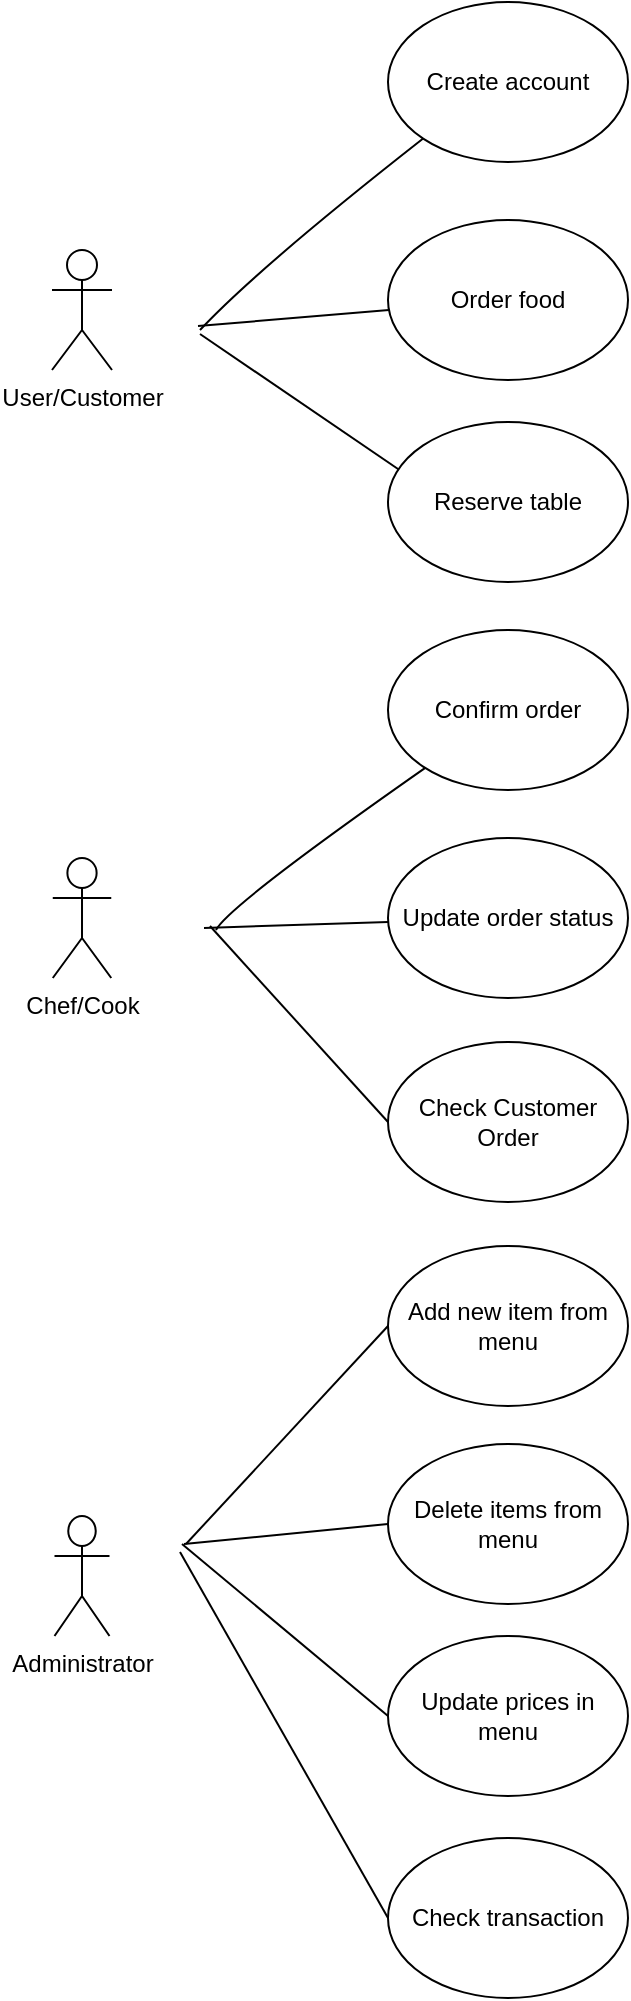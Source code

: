<mxfile version="24.7.16">
  <diagram name="Halaman-1" id="ObFLJeS9qQZl7YnD-v4r">
    <mxGraphModel grid="0" page="0" gridSize="10" guides="1" tooltips="1" connect="1" arrows="1" fold="1" pageScale="1" pageWidth="827" pageHeight="1169" math="0" shadow="0">
      <root>
        <mxCell id="0" />
        <mxCell id="1" parent="0" />
        <mxCell id="1LBqU2Wwcfrp1KMqEb4k-1" value="User/Customer&lt;div&gt;&lt;br&gt;&lt;/div&gt;" style="shape=umlActor;verticalLabelPosition=bottom;verticalAlign=top;html=1;outlineConnect=0;" vertex="1" parent="1">
          <mxGeometry x="74" y="-14" width="30" height="60" as="geometry" />
        </mxCell>
        <mxCell id="1LBqU2Wwcfrp1KMqEb4k-2" value="Chef/Cook" style="shape=umlActor;verticalLabelPosition=bottom;verticalAlign=top;html=1;outlineConnect=0;" vertex="1" parent="1">
          <mxGeometry x="74.38" y="290" width="29.25" height="60" as="geometry" />
        </mxCell>
        <mxCell id="1LBqU2Wwcfrp1KMqEb4k-3" value="Administrator" style="shape=umlActor;verticalLabelPosition=bottom;verticalAlign=top;html=1;outlineConnect=0;" vertex="1" parent="1">
          <mxGeometry x="75.25" y="619" width="27.5" height="60" as="geometry" />
        </mxCell>
        <mxCell id="1LBqU2Wwcfrp1KMqEb4k-7" value="" style="endArrow=none;html=1;rounded=0;fontSize=12;startSize=8;endSize=8;curved=1;" edge="1" parent="1">
          <mxGeometry width="50" height="50" relative="1" as="geometry">
            <mxPoint x="148" y="28" as="sourcePoint" />
            <mxPoint x="258" y="103" as="targetPoint" />
          </mxGeometry>
        </mxCell>
        <mxCell id="1LBqU2Wwcfrp1KMqEb4k-8" value="" style="endArrow=none;html=1;rounded=0;fontSize=12;startSize=8;endSize=8;curved=1;entryX=0;entryY=1;entryDx=0;entryDy=0;" edge="1" parent="1" target="1LBqU2Wwcfrp1KMqEb4k-12">
          <mxGeometry width="50" height="50" relative="1" as="geometry">
            <mxPoint x="148" y="26" as="sourcePoint" />
            <mxPoint x="198" y="-24" as="targetPoint" />
            <Array as="points">
              <mxPoint x="177" y="-5" />
            </Array>
          </mxGeometry>
        </mxCell>
        <mxCell id="1LBqU2Wwcfrp1KMqEb4k-9" value="" style="endArrow=none;html=1;rounded=0;fontSize=12;startSize=8;endSize=8;curved=1;" edge="1" parent="1" target="1LBqU2Wwcfrp1KMqEb4k-10">
          <mxGeometry width="50" height="50" relative="1" as="geometry">
            <mxPoint x="147" y="24" as="sourcePoint" />
            <mxPoint x="290" y="122" as="targetPoint" />
            <Array as="points" />
          </mxGeometry>
        </mxCell>
        <mxCell id="1LBqU2Wwcfrp1KMqEb4k-10" value="Order food" style="ellipse;whiteSpace=wrap;html=1;" vertex="1" parent="1">
          <mxGeometry x="242" y="-29.0" width="120" height="80" as="geometry" />
        </mxCell>
        <mxCell id="1LBqU2Wwcfrp1KMqEb4k-11" value="Reserve table" style="ellipse;whiteSpace=wrap;html=1;" vertex="1" parent="1">
          <mxGeometry x="242" y="72" width="120" height="80" as="geometry" />
        </mxCell>
        <mxCell id="1LBqU2Wwcfrp1KMqEb4k-12" value="Create account" style="ellipse;whiteSpace=wrap;html=1;" vertex="1" parent="1">
          <mxGeometry x="242" y="-138" width="120" height="80" as="geometry" />
        </mxCell>
        <mxCell id="1LBqU2Wwcfrp1KMqEb4k-13" value="" style="endArrow=none;html=1;rounded=0;fontSize=12;startSize=8;endSize=8;curved=1;entryX=0;entryY=0.5;entryDx=0;entryDy=0;" edge="1" parent="1" target="1LBqU2Wwcfrp1KMqEb4k-18">
          <mxGeometry width="50" height="50" relative="1" as="geometry">
            <mxPoint x="153" y="324" as="sourcePoint" />
            <mxPoint x="266" y="235" as="targetPoint" />
          </mxGeometry>
        </mxCell>
        <mxCell id="1LBqU2Wwcfrp1KMqEb4k-14" value="" style="endArrow=none;html=1;rounded=0;fontSize=12;startSize=8;endSize=8;curved=1;" edge="1" parent="1" target="1LBqU2Wwcfrp1KMqEb4k-17">
          <mxGeometry width="50" height="50" relative="1" as="geometry">
            <mxPoint x="150" y="325" as="sourcePoint" />
            <mxPoint x="200" y="275" as="targetPoint" />
          </mxGeometry>
        </mxCell>
        <mxCell id="1LBqU2Wwcfrp1KMqEb4k-15" value="" style="endArrow=none;html=1;rounded=0;fontSize=12;startSize=8;endSize=8;curved=1;" edge="1" parent="1" target="1LBqU2Wwcfrp1KMqEb4k-16">
          <mxGeometry width="50" height="50" relative="1" as="geometry">
            <mxPoint x="156" y="326" as="sourcePoint" />
            <mxPoint x="266" y="235" as="targetPoint" />
            <Array as="points">
              <mxPoint x="162" y="314" />
            </Array>
          </mxGeometry>
        </mxCell>
        <mxCell id="1LBqU2Wwcfrp1KMqEb4k-16" value="Confirm order" style="ellipse;whiteSpace=wrap;html=1;" vertex="1" parent="1">
          <mxGeometry x="242" y="176" width="120" height="80" as="geometry" />
        </mxCell>
        <mxCell id="1LBqU2Wwcfrp1KMqEb4k-17" value="Update order status" style="ellipse;whiteSpace=wrap;html=1;" vertex="1" parent="1">
          <mxGeometry x="242" y="280" width="120" height="80" as="geometry" />
        </mxCell>
        <mxCell id="1LBqU2Wwcfrp1KMqEb4k-18" value="Check Customer Order" style="ellipse;whiteSpace=wrap;html=1;" vertex="1" parent="1">
          <mxGeometry x="242" y="382" width="120" height="80" as="geometry" />
        </mxCell>
        <mxCell id="1LBqU2Wwcfrp1KMqEb4k-19" value="Add new item from menu" style="ellipse;whiteSpace=wrap;html=1;" vertex="1" parent="1">
          <mxGeometry x="242" y="484" width="120" height="80" as="geometry" />
        </mxCell>
        <mxCell id="1LBqU2Wwcfrp1KMqEb4k-20" value="Delete items from menu" style="ellipse;whiteSpace=wrap;html=1;" vertex="1" parent="1">
          <mxGeometry x="242" y="583" width="120" height="80" as="geometry" />
        </mxCell>
        <mxCell id="1LBqU2Wwcfrp1KMqEb4k-21" value="Update prices in menu" style="ellipse;whiteSpace=wrap;html=1;" vertex="1" parent="1">
          <mxGeometry x="242" y="679" width="120" height="80" as="geometry" />
        </mxCell>
        <mxCell id="1LBqU2Wwcfrp1KMqEb4k-22" value="Check transaction" style="ellipse;whiteSpace=wrap;html=1;" vertex="1" parent="1">
          <mxGeometry x="242" y="780" width="120" height="80" as="geometry" />
        </mxCell>
        <mxCell id="1LBqU2Wwcfrp1KMqEb4k-24" value="" style="endArrow=none;html=1;rounded=0;fontSize=12;startSize=8;endSize=8;curved=1;entryX=0;entryY=0.5;entryDx=0;entryDy=0;" edge="1" parent="1" target="1LBqU2Wwcfrp1KMqEb4k-19">
          <mxGeometry width="50" height="50" relative="1" as="geometry">
            <mxPoint x="141" y="633" as="sourcePoint" />
            <mxPoint x="191" y="583" as="targetPoint" />
          </mxGeometry>
        </mxCell>
        <mxCell id="1LBqU2Wwcfrp1KMqEb4k-25" value="" style="endArrow=none;html=1;rounded=0;fontSize=12;startSize=8;endSize=8;curved=1;entryX=0;entryY=0.5;entryDx=0;entryDy=0;" edge="1" parent="1" target="1LBqU2Wwcfrp1KMqEb4k-20">
          <mxGeometry width="50" height="50" relative="1" as="geometry">
            <mxPoint x="140" y="633" as="sourcePoint" />
            <mxPoint x="190" y="583" as="targetPoint" />
          </mxGeometry>
        </mxCell>
        <mxCell id="1LBqU2Wwcfrp1KMqEb4k-26" value="" style="endArrow=none;html=1;rounded=0;fontSize=12;startSize=8;endSize=8;curved=1;entryX=0;entryY=0.5;entryDx=0;entryDy=0;" edge="1" parent="1" target="1LBqU2Wwcfrp1KMqEb4k-21">
          <mxGeometry width="50" height="50" relative="1" as="geometry">
            <mxPoint x="139" y="633" as="sourcePoint" />
            <mxPoint x="189" y="583" as="targetPoint" />
          </mxGeometry>
        </mxCell>
        <mxCell id="1LBqU2Wwcfrp1KMqEb4k-27" value="" style="endArrow=none;html=1;rounded=0;fontSize=12;startSize=8;endSize=8;curved=1;entryX=0;entryY=0.5;entryDx=0;entryDy=0;" edge="1" parent="1" target="1LBqU2Wwcfrp1KMqEb4k-22">
          <mxGeometry width="50" height="50" relative="1" as="geometry">
            <mxPoint x="138" y="637" as="sourcePoint" />
            <mxPoint x="188" y="587" as="targetPoint" />
          </mxGeometry>
        </mxCell>
      </root>
    </mxGraphModel>
  </diagram>
</mxfile>
